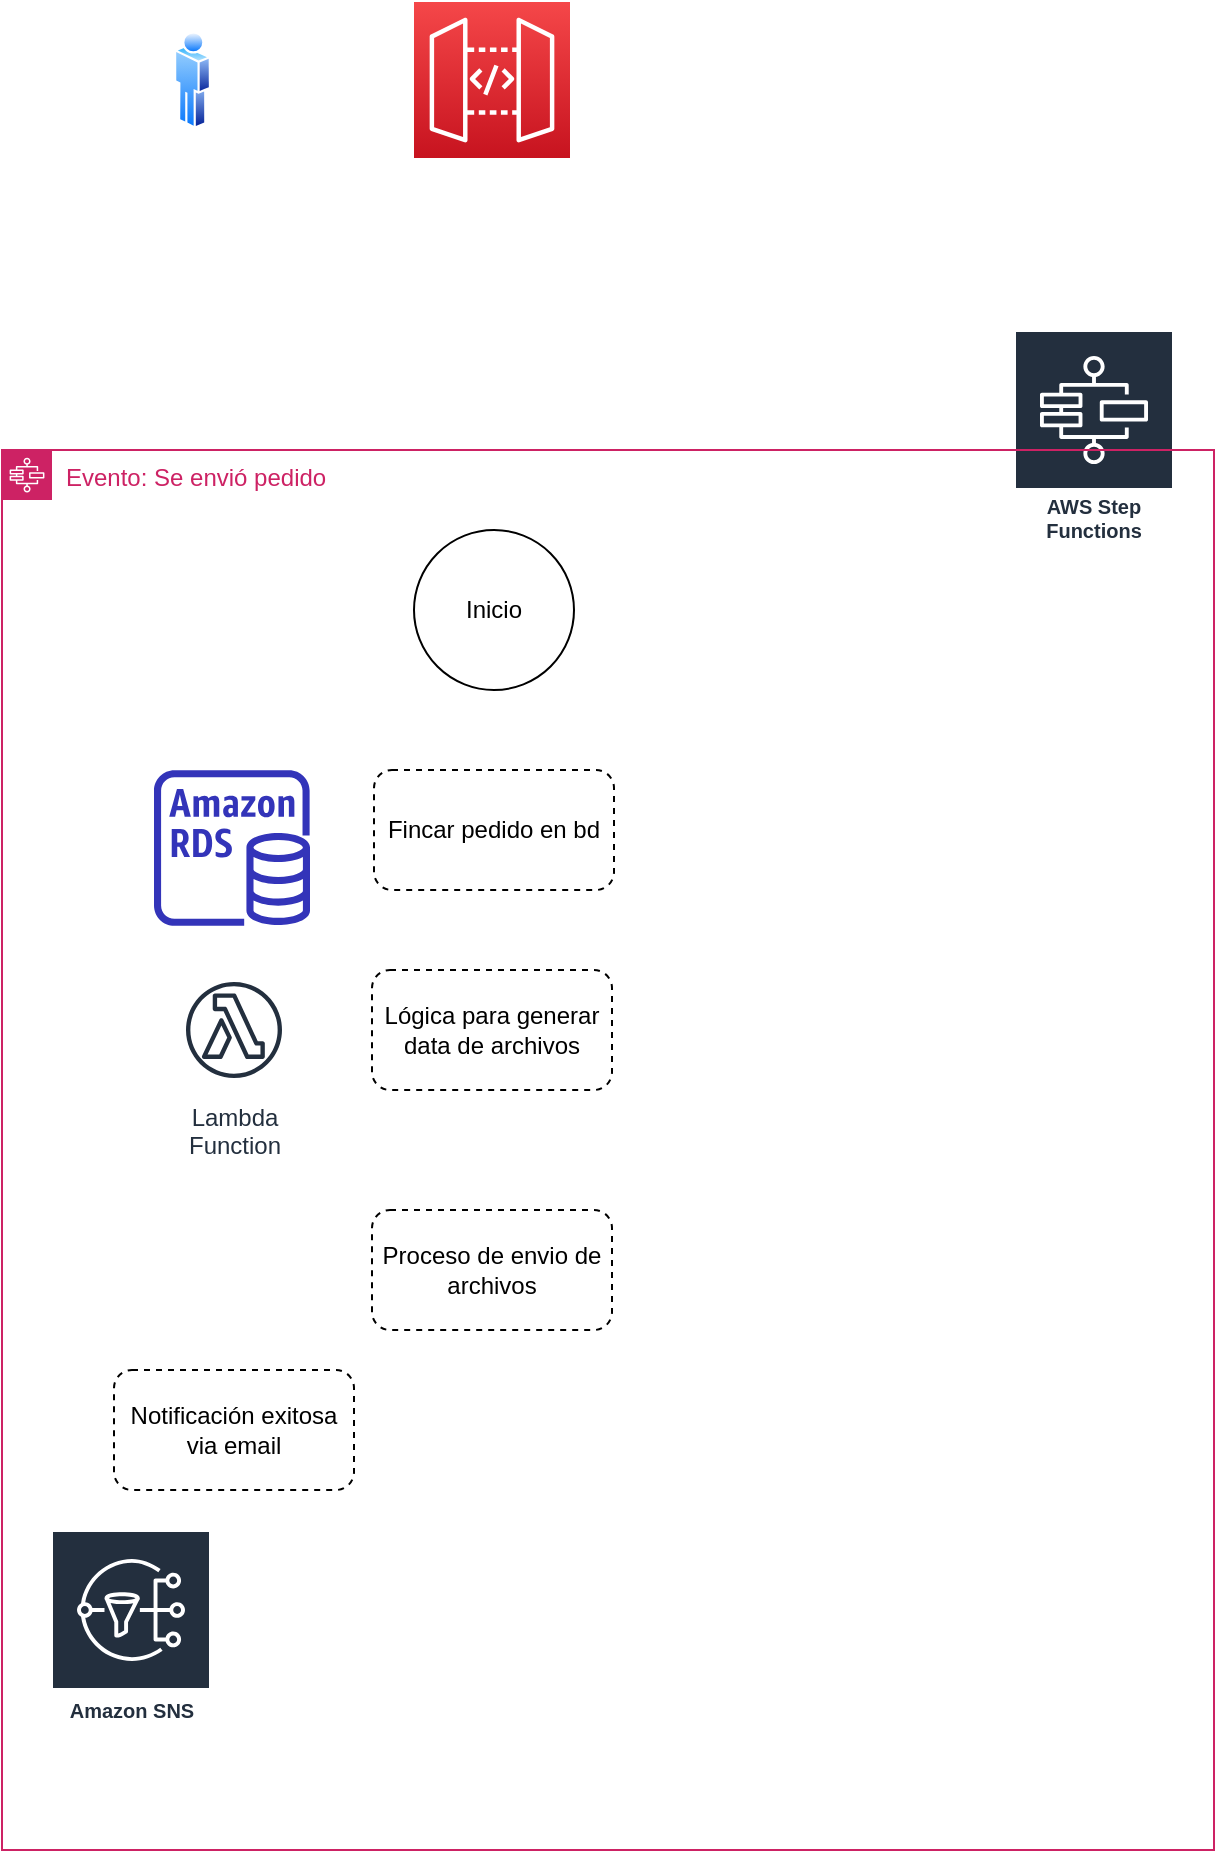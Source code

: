 <mxfile version="14.2.4" type="github">
  <diagram id="Q9qDFViIi6g_7l0wx6bQ" name="Page-1">
    <mxGraphModel dx="746" dy="522" grid="1" gridSize="10" guides="1" tooltips="1" connect="1" arrows="1" fold="1" page="1" pageScale="1" pageWidth="2339" pageHeight="3300" math="0" shadow="0">
      <root>
        <mxCell id="0" />
        <mxCell id="1" parent="0" />
        <mxCell id="6pZVVGDxnzAvVJNCNEGO-1" value="" style="aspect=fixed;perimeter=ellipsePerimeter;html=1;align=center;shadow=0;dashed=0;spacingTop=3;image;image=img/lib/active_directory/user.svg;" parent="1" vertex="1">
          <mxGeometry x="210" y="120" width="18.5" height="50" as="geometry" />
        </mxCell>
        <mxCell id="6pZVVGDxnzAvVJNCNEGO-2" value="" style="points=[[0,0,0],[0.25,0,0],[0.5,0,0],[0.75,0,0],[1,0,0],[0,1,0],[0.25,1,0],[0.5,1,0],[0.75,1,0],[1,1,0],[0,0.25,0],[0,0.5,0],[0,0.75,0],[1,0.25,0],[1,0.5,0],[1,0.75,0]];outlineConnect=0;fontColor=#232F3E;gradientColor=#F54749;gradientDirection=north;fillColor=#C7131F;strokeColor=#ffffff;dashed=0;verticalLabelPosition=bottom;verticalAlign=top;align=center;html=1;fontSize=12;fontStyle=0;aspect=fixed;shape=mxgraph.aws4.resourceIcon;resIcon=mxgraph.aws4.api_gateway;" parent="1" vertex="1">
          <mxGeometry x="330" y="106" width="78" height="78" as="geometry" />
        </mxCell>
        <mxCell id="6pZVVGDxnzAvVJNCNEGO-3" value="AWS Step Functions" style="outlineConnect=0;fontColor=#232F3E;gradientColor=none;strokeColor=#ffffff;fillColor=#232F3E;dashed=0;verticalLabelPosition=middle;verticalAlign=bottom;align=center;html=1;whiteSpace=wrap;fontSize=10;fontStyle=1;spacing=3;shape=mxgraph.aws4.productIcon;prIcon=mxgraph.aws4.step_functions;" parent="1" vertex="1">
          <mxGeometry x="630" y="270" width="80" height="110" as="geometry" />
        </mxCell>
        <mxCell id="6pZVVGDxnzAvVJNCNEGO-4" value="Evento: Se envió pedido" style="points=[[0,0],[0.25,0],[0.5,0],[0.75,0],[1,0],[1,0.25],[1,0.5],[1,0.75],[1,1],[0.75,1],[0.5,1],[0.25,1],[0,1],[0,0.75],[0,0.5],[0,0.25]];outlineConnect=0;gradientColor=none;html=1;whiteSpace=wrap;fontSize=12;fontStyle=0;shape=mxgraph.aws4.group;grIcon=mxgraph.aws4.group_aws_step_functions_workflow;strokeColor=#CD2264;fillColor=none;verticalAlign=top;align=left;spacingLeft=30;fontColor=#CD2264;dashed=0;" parent="1" vertex="1">
          <mxGeometry x="124" y="330" width="606" height="700" as="geometry" />
        </mxCell>
        <mxCell id="6pZVVGDxnzAvVJNCNEGO-5" value="Inicio" style="ellipse;whiteSpace=wrap;html=1;aspect=fixed;" parent="1" vertex="1">
          <mxGeometry x="330" y="370" width="80" height="80" as="geometry" />
        </mxCell>
        <mxCell id="6pZVVGDxnzAvVJNCNEGO-6" value="Fincar pedido en bd" style="rounded=1;whiteSpace=wrap;html=1;dashed=1;" parent="1" vertex="1">
          <mxGeometry x="310" y="490" width="120" height="60" as="geometry" />
        </mxCell>
        <mxCell id="6pZVVGDxnzAvVJNCNEGO-9" value="" style="outlineConnect=0;fontColor=#232F3E;gradientColor=none;fillColor=#3334B9;strokeColor=none;dashed=0;verticalLabelPosition=bottom;verticalAlign=top;align=center;html=1;fontSize=12;fontStyle=0;aspect=fixed;pointerEvents=1;shape=mxgraph.aws4.rds_instance;" parent="1" vertex="1">
          <mxGeometry x="200" y="490" width="78" height="78" as="geometry" />
        </mxCell>
        <mxCell id="6pZVVGDxnzAvVJNCNEGO-10" value="Lógica para generar data de archivos" style="rounded=1;whiteSpace=wrap;html=1;dashed=1;" parent="1" vertex="1">
          <mxGeometry x="309" y="590" width="120" height="60" as="geometry" />
        </mxCell>
        <mxCell id="6pZVVGDxnzAvVJNCNEGO-13" value="Lambda&#xa;Function" style="outlineConnect=0;fontColor=#232F3E;gradientColor=none;strokeColor=#232F3E;fillColor=#ffffff;dashed=0;verticalLabelPosition=bottom;verticalAlign=top;align=center;html=1;fontSize=12;fontStyle=0;aspect=fixed;shape=mxgraph.aws4.resourceIcon;resIcon=mxgraph.aws4.lambda_function;rounded=1;" parent="1" vertex="1">
          <mxGeometry x="210" y="590" width="60" height="60" as="geometry" />
        </mxCell>
        <mxCell id="W36dBCYrXXzjvsI2Zu5R-1" value="Proceso de envio de archivos" style="rounded=1;whiteSpace=wrap;html=1;dashed=1;" vertex="1" parent="1">
          <mxGeometry x="309" y="710" width="120" height="60" as="geometry" />
        </mxCell>
        <mxCell id="W36dBCYrXXzjvsI2Zu5R-2" value="Notificación exitosa via email" style="rounded=1;whiteSpace=wrap;html=1;dashed=1;" vertex="1" parent="1">
          <mxGeometry x="180" y="790" width="120" height="60" as="geometry" />
        </mxCell>
        <mxCell id="W36dBCYrXXzjvsI2Zu5R-3" value="Amazon SNS" style="outlineConnect=0;fontColor=#232F3E;gradientColor=none;strokeColor=#ffffff;fillColor=#232F3E;dashed=0;verticalLabelPosition=middle;verticalAlign=bottom;align=center;html=1;whiteSpace=wrap;fontSize=10;fontStyle=1;spacing=3;shape=mxgraph.aws4.productIcon;prIcon=mxgraph.aws4.sns;" vertex="1" parent="1">
          <mxGeometry x="148.5" y="870" width="80" height="100" as="geometry" />
        </mxCell>
      </root>
    </mxGraphModel>
  </diagram>
</mxfile>
